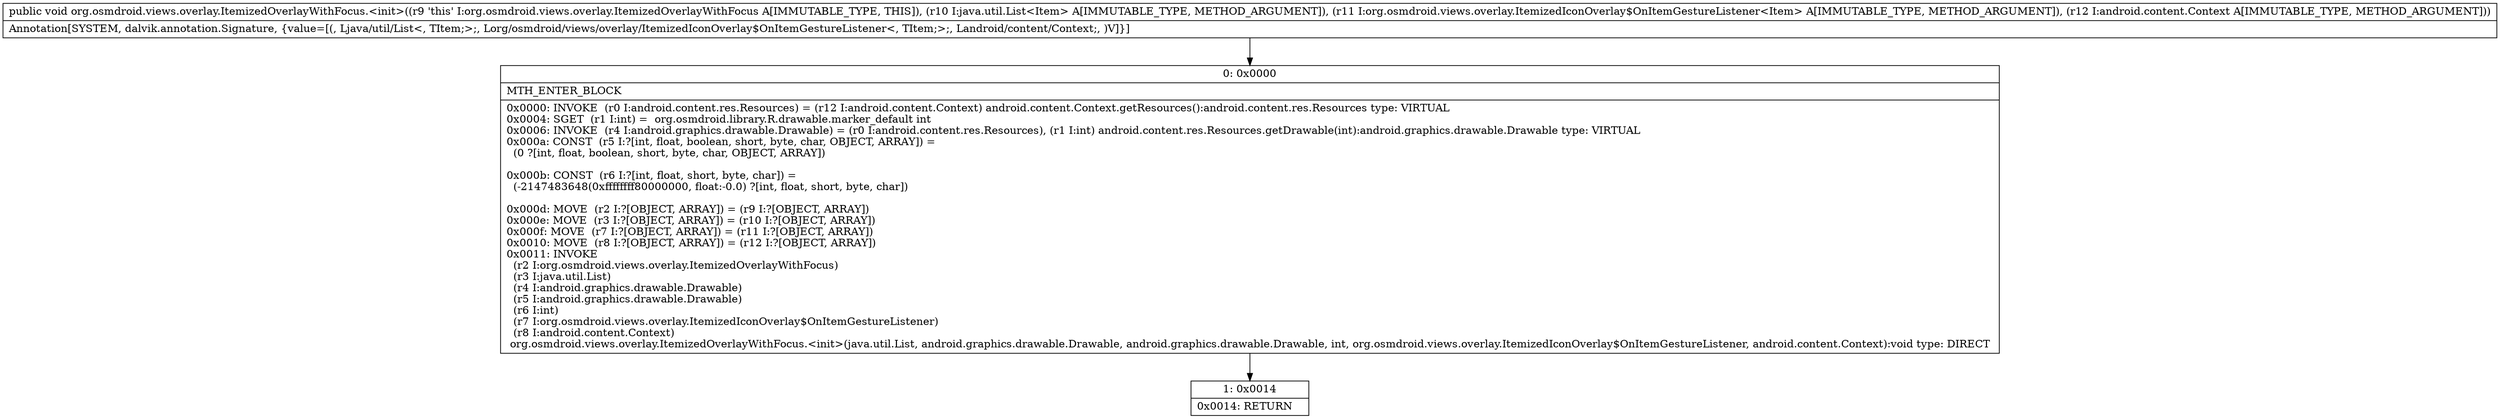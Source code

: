digraph "CFG fororg.osmdroid.views.overlay.ItemizedOverlayWithFocus.\<init\>(Ljava\/util\/List;Lorg\/osmdroid\/views\/overlay\/ItemizedIconOverlay$OnItemGestureListener;Landroid\/content\/Context;)V" {
Node_0 [shape=record,label="{0\:\ 0x0000|MTH_ENTER_BLOCK\l|0x0000: INVOKE  (r0 I:android.content.res.Resources) = (r12 I:android.content.Context) android.content.Context.getResources():android.content.res.Resources type: VIRTUAL \l0x0004: SGET  (r1 I:int) =  org.osmdroid.library.R.drawable.marker_default int \l0x0006: INVOKE  (r4 I:android.graphics.drawable.Drawable) = (r0 I:android.content.res.Resources), (r1 I:int) android.content.res.Resources.getDrawable(int):android.graphics.drawable.Drawable type: VIRTUAL \l0x000a: CONST  (r5 I:?[int, float, boolean, short, byte, char, OBJECT, ARRAY]) = \l  (0 ?[int, float, boolean, short, byte, char, OBJECT, ARRAY])\l \l0x000b: CONST  (r6 I:?[int, float, short, byte, char]) = \l  (\-2147483648(0xffffffff80000000, float:\-0.0) ?[int, float, short, byte, char])\l \l0x000d: MOVE  (r2 I:?[OBJECT, ARRAY]) = (r9 I:?[OBJECT, ARRAY]) \l0x000e: MOVE  (r3 I:?[OBJECT, ARRAY]) = (r10 I:?[OBJECT, ARRAY]) \l0x000f: MOVE  (r7 I:?[OBJECT, ARRAY]) = (r11 I:?[OBJECT, ARRAY]) \l0x0010: MOVE  (r8 I:?[OBJECT, ARRAY]) = (r12 I:?[OBJECT, ARRAY]) \l0x0011: INVOKE  \l  (r2 I:org.osmdroid.views.overlay.ItemizedOverlayWithFocus)\l  (r3 I:java.util.List)\l  (r4 I:android.graphics.drawable.Drawable)\l  (r5 I:android.graphics.drawable.Drawable)\l  (r6 I:int)\l  (r7 I:org.osmdroid.views.overlay.ItemizedIconOverlay$OnItemGestureListener)\l  (r8 I:android.content.Context)\l org.osmdroid.views.overlay.ItemizedOverlayWithFocus.\<init\>(java.util.List, android.graphics.drawable.Drawable, android.graphics.drawable.Drawable, int, org.osmdroid.views.overlay.ItemizedIconOverlay$OnItemGestureListener, android.content.Context):void type: DIRECT \l}"];
Node_1 [shape=record,label="{1\:\ 0x0014|0x0014: RETURN   \l}"];
MethodNode[shape=record,label="{public void org.osmdroid.views.overlay.ItemizedOverlayWithFocus.\<init\>((r9 'this' I:org.osmdroid.views.overlay.ItemizedOverlayWithFocus A[IMMUTABLE_TYPE, THIS]), (r10 I:java.util.List\<Item\> A[IMMUTABLE_TYPE, METHOD_ARGUMENT]), (r11 I:org.osmdroid.views.overlay.ItemizedIconOverlay$OnItemGestureListener\<Item\> A[IMMUTABLE_TYPE, METHOD_ARGUMENT]), (r12 I:android.content.Context A[IMMUTABLE_TYPE, METHOD_ARGUMENT]))  | Annotation[SYSTEM, dalvik.annotation.Signature, \{value=[(, Ljava\/util\/List\<, TItem;\>;, Lorg\/osmdroid\/views\/overlay\/ItemizedIconOverlay$OnItemGestureListener\<, TItem;\>;, Landroid\/content\/Context;, )V]\}]\l}"];
MethodNode -> Node_0;
Node_0 -> Node_1;
}


